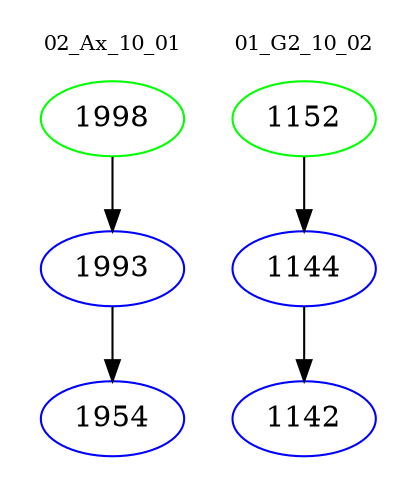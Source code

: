 digraph{
subgraph cluster_0 {
color = white
label = "02_Ax_10_01";
fontsize=10;
T0_1998 [label="1998", color="green"]
T0_1998 -> T0_1993 [color="black"]
T0_1993 [label="1993", color="blue"]
T0_1993 -> T0_1954 [color="black"]
T0_1954 [label="1954", color="blue"]
}
subgraph cluster_1 {
color = white
label = "01_G2_10_02";
fontsize=10;
T1_1152 [label="1152", color="green"]
T1_1152 -> T1_1144 [color="black"]
T1_1144 [label="1144", color="blue"]
T1_1144 -> T1_1142 [color="black"]
T1_1142 [label="1142", color="blue"]
}
}
